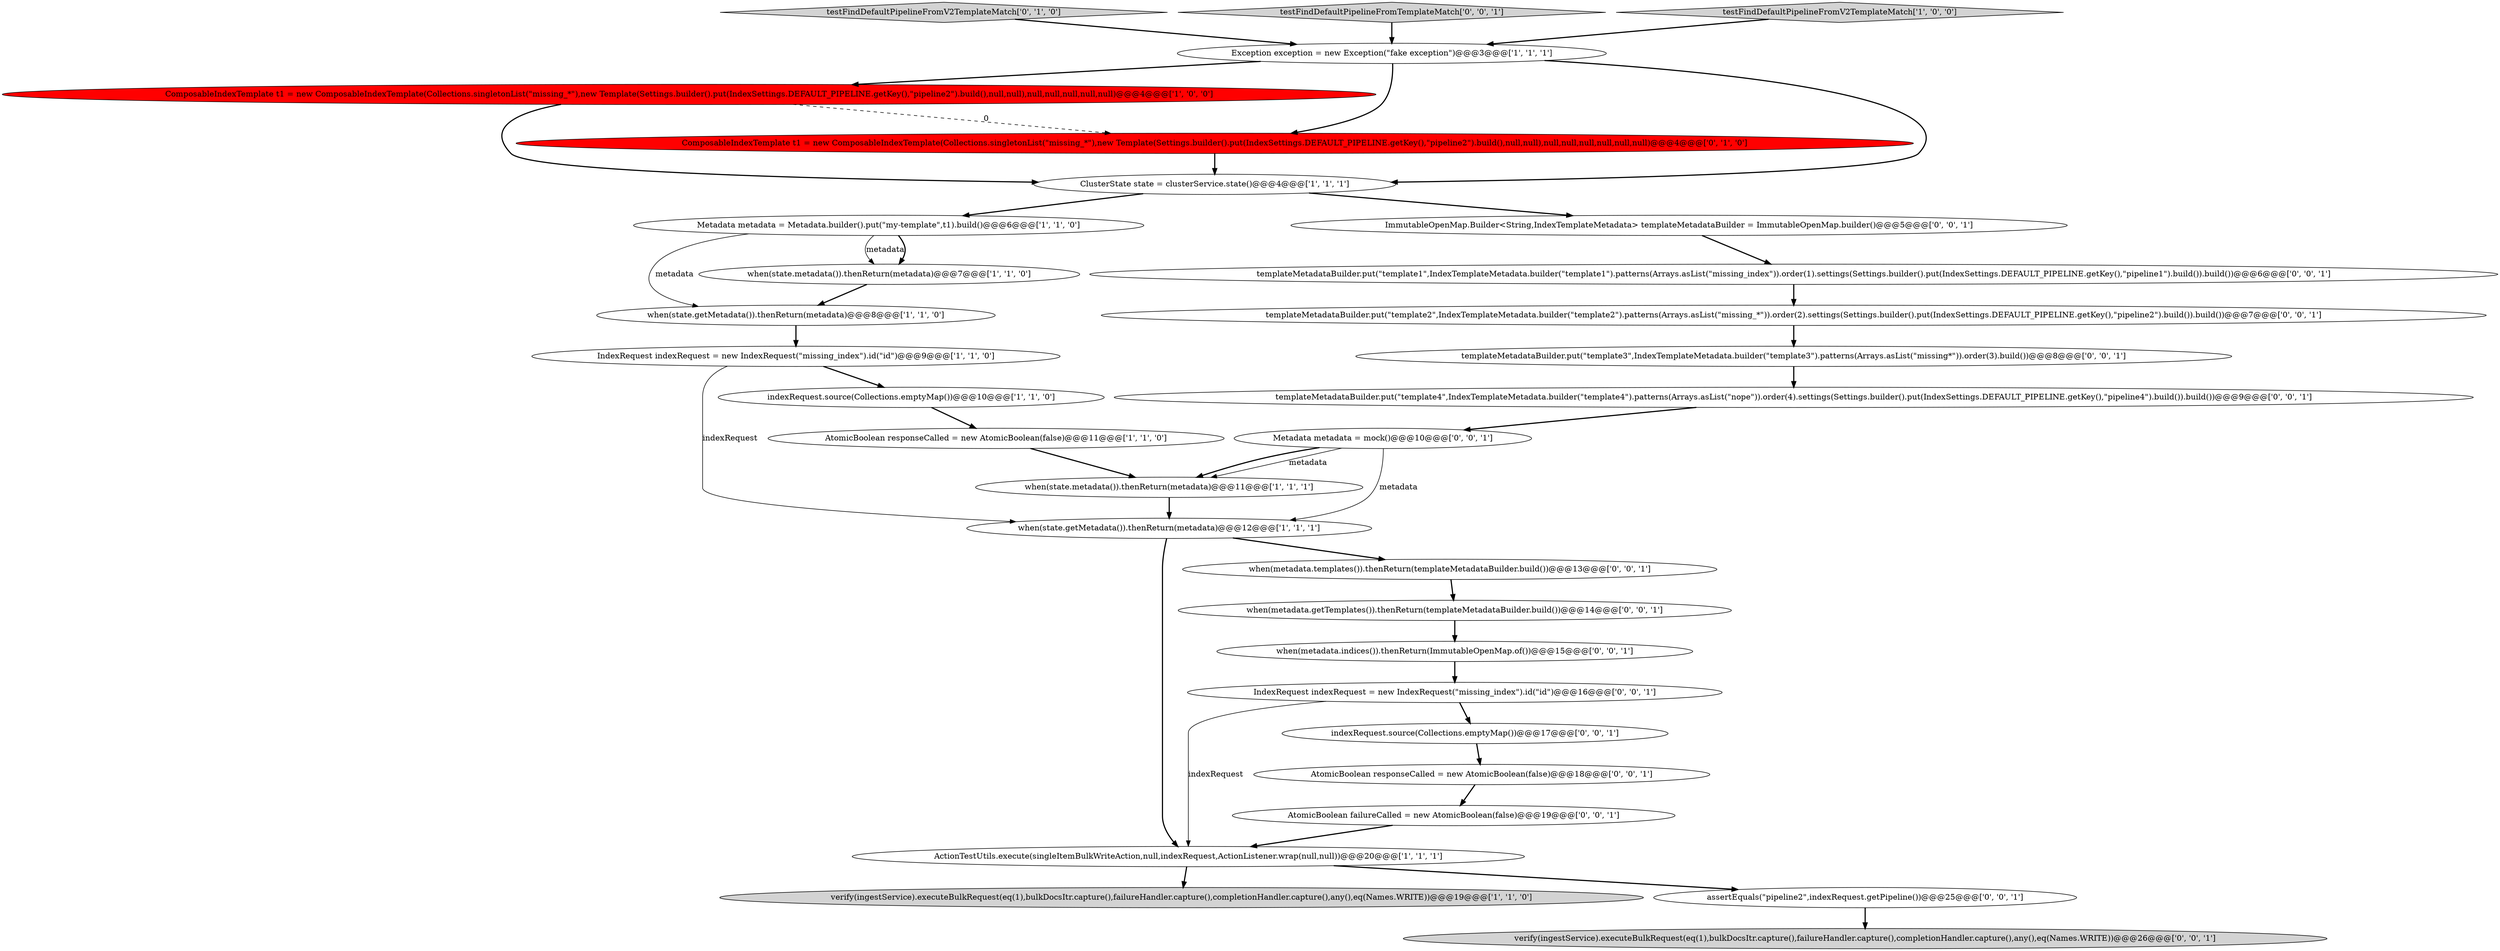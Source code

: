 digraph {
21 [style = filled, label = "when(metadata.indices()).thenReturn(ImmutableOpenMap.of())@@@15@@@['0', '0', '1']", fillcolor = white, shape = ellipse image = "AAA0AAABBB3BBB"];
4 [style = filled, label = "when(state.metadata()).thenReturn(metadata)@@@11@@@['1', '1', '1']", fillcolor = white, shape = ellipse image = "AAA0AAABBB1BBB"];
11 [style = filled, label = "AtomicBoolean responseCalled = new AtomicBoolean(false)@@@11@@@['1', '1', '0']", fillcolor = white, shape = ellipse image = "AAA0AAABBB1BBB"];
17 [style = filled, label = "Metadata metadata = mock()@@@10@@@['0', '0', '1']", fillcolor = white, shape = ellipse image = "AAA0AAABBB3BBB"];
14 [style = filled, label = "ComposableIndexTemplate t1 = new ComposableIndexTemplate(Collections.singletonList(\"missing_*\"),new Template(Settings.builder().put(IndexSettings.DEFAULT_PIPELINE.getKey(),\"pipeline2\").build(),null,null),null,null,null,null,null,null)@@@4@@@['0', '1', '0']", fillcolor = red, shape = ellipse image = "AAA1AAABBB2BBB"];
16 [style = filled, label = "AtomicBoolean responseCalled = new AtomicBoolean(false)@@@18@@@['0', '0', '1']", fillcolor = white, shape = ellipse image = "AAA0AAABBB3BBB"];
1 [style = filled, label = "verify(ingestService).executeBulkRequest(eq(1),bulkDocsItr.capture(),failureHandler.capture(),completionHandler.capture(),any(),eq(Names.WRITE))@@@19@@@['1', '1', '0']", fillcolor = lightgray, shape = ellipse image = "AAA0AAABBB1BBB"];
30 [style = filled, label = "templateMetadataBuilder.put(\"template4\",IndexTemplateMetadata.builder(\"template4\").patterns(Arrays.asList(\"nope\")).order(4).settings(Settings.builder().put(IndexSettings.DEFAULT_PIPELINE.getKey(),\"pipeline4\").build()).build())@@@9@@@['0', '0', '1']", fillcolor = white, shape = ellipse image = "AAA0AAABBB3BBB"];
24 [style = filled, label = "when(metadata.getTemplates()).thenReturn(templateMetadataBuilder.build())@@@14@@@['0', '0', '1']", fillcolor = white, shape = ellipse image = "AAA0AAABBB3BBB"];
18 [style = filled, label = "assertEquals(\"pipeline2\",indexRequest.getPipeline())@@@25@@@['0', '0', '1']", fillcolor = white, shape = ellipse image = "AAA0AAABBB3BBB"];
10 [style = filled, label = "Metadata metadata = Metadata.builder().put(\"my-template\",t1).build()@@@6@@@['1', '1', '0']", fillcolor = white, shape = ellipse image = "AAA0AAABBB1BBB"];
2 [style = filled, label = "ComposableIndexTemplate t1 = new ComposableIndexTemplate(Collections.singletonList(\"missing_*\"),new Template(Settings.builder().put(IndexSettings.DEFAULT_PIPELINE.getKey(),\"pipeline2\").build(),null,null),null,null,null,null,null)@@@4@@@['1', '0', '0']", fillcolor = red, shape = ellipse image = "AAA1AAABBB1BBB"];
22 [style = filled, label = "verify(ingestService).executeBulkRequest(eq(1),bulkDocsItr.capture(),failureHandler.capture(),completionHandler.capture(),any(),eq(Names.WRITE))@@@26@@@['0', '0', '1']", fillcolor = lightgray, shape = ellipse image = "AAA0AAABBB3BBB"];
5 [style = filled, label = "indexRequest.source(Collections.emptyMap())@@@10@@@['1', '1', '0']", fillcolor = white, shape = ellipse image = "AAA0AAABBB1BBB"];
6 [style = filled, label = "when(state.getMetadata()).thenReturn(metadata)@@@12@@@['1', '1', '1']", fillcolor = white, shape = ellipse image = "AAA0AAABBB1BBB"];
20 [style = filled, label = "ImmutableOpenMap.Builder<String,IndexTemplateMetadata> templateMetadataBuilder = ImmutableOpenMap.builder()@@@5@@@['0', '0', '1']", fillcolor = white, shape = ellipse image = "AAA0AAABBB3BBB"];
15 [style = filled, label = "testFindDefaultPipelineFromV2TemplateMatch['0', '1', '0']", fillcolor = lightgray, shape = diamond image = "AAA0AAABBB2BBB"];
8 [style = filled, label = "Exception exception = new Exception(\"fake exception\")@@@3@@@['1', '1', '1']", fillcolor = white, shape = ellipse image = "AAA0AAABBB1BBB"];
27 [style = filled, label = "testFindDefaultPipelineFromTemplateMatch['0', '0', '1']", fillcolor = lightgray, shape = diamond image = "AAA0AAABBB3BBB"];
0 [style = filled, label = "ActionTestUtils.execute(singleItemBulkWriteAction,null,indexRequest,ActionListener.wrap(null,null))@@@20@@@['1', '1', '1']", fillcolor = white, shape = ellipse image = "AAA0AAABBB1BBB"];
28 [style = filled, label = "indexRequest.source(Collections.emptyMap())@@@17@@@['0', '0', '1']", fillcolor = white, shape = ellipse image = "AAA0AAABBB3BBB"];
3 [style = filled, label = "when(state.getMetadata()).thenReturn(metadata)@@@8@@@['1', '1', '0']", fillcolor = white, shape = ellipse image = "AAA0AAABBB1BBB"];
13 [style = filled, label = "ClusterState state = clusterService.state()@@@4@@@['1', '1', '1']", fillcolor = white, shape = ellipse image = "AAA0AAABBB1BBB"];
31 [style = filled, label = "when(metadata.templates()).thenReturn(templateMetadataBuilder.build())@@@13@@@['0', '0', '1']", fillcolor = white, shape = ellipse image = "AAA0AAABBB3BBB"];
9 [style = filled, label = "when(state.metadata()).thenReturn(metadata)@@@7@@@['1', '1', '0']", fillcolor = white, shape = ellipse image = "AAA0AAABBB1BBB"];
26 [style = filled, label = "templateMetadataBuilder.put(\"template1\",IndexTemplateMetadata.builder(\"template1\").patterns(Arrays.asList(\"missing_index\")).order(1).settings(Settings.builder().put(IndexSettings.DEFAULT_PIPELINE.getKey(),\"pipeline1\").build()).build())@@@6@@@['0', '0', '1']", fillcolor = white, shape = ellipse image = "AAA0AAABBB3BBB"];
12 [style = filled, label = "IndexRequest indexRequest = new IndexRequest(\"missing_index\").id(\"id\")@@@9@@@['1', '1', '0']", fillcolor = white, shape = ellipse image = "AAA0AAABBB1BBB"];
7 [style = filled, label = "testFindDefaultPipelineFromV2TemplateMatch['1', '0', '0']", fillcolor = lightgray, shape = diamond image = "AAA0AAABBB1BBB"];
19 [style = filled, label = "templateMetadataBuilder.put(\"template2\",IndexTemplateMetadata.builder(\"template2\").patterns(Arrays.asList(\"missing_*\")).order(2).settings(Settings.builder().put(IndexSettings.DEFAULT_PIPELINE.getKey(),\"pipeline2\").build()).build())@@@7@@@['0', '0', '1']", fillcolor = white, shape = ellipse image = "AAA0AAABBB3BBB"];
29 [style = filled, label = "IndexRequest indexRequest = new IndexRequest(\"missing_index\").id(\"id\")@@@16@@@['0', '0', '1']", fillcolor = white, shape = ellipse image = "AAA0AAABBB3BBB"];
25 [style = filled, label = "AtomicBoolean failureCalled = new AtomicBoolean(false)@@@19@@@['0', '0', '1']", fillcolor = white, shape = ellipse image = "AAA0AAABBB3BBB"];
23 [style = filled, label = "templateMetadataBuilder.put(\"template3\",IndexTemplateMetadata.builder(\"template3\").patterns(Arrays.asList(\"missing*\")).order(3).build())@@@8@@@['0', '0', '1']", fillcolor = white, shape = ellipse image = "AAA0AAABBB3BBB"];
25->0 [style = bold, label=""];
13->10 [style = bold, label=""];
30->17 [style = bold, label=""];
12->5 [style = bold, label=""];
23->30 [style = bold, label=""];
4->6 [style = bold, label=""];
20->26 [style = bold, label=""];
17->6 [style = solid, label="metadata"];
31->24 [style = bold, label=""];
11->4 [style = bold, label=""];
8->14 [style = bold, label=""];
16->25 [style = bold, label=""];
6->0 [style = bold, label=""];
3->12 [style = bold, label=""];
26->19 [style = bold, label=""];
7->8 [style = bold, label=""];
28->16 [style = bold, label=""];
17->4 [style = solid, label="metadata"];
2->13 [style = bold, label=""];
29->28 [style = bold, label=""];
10->3 [style = solid, label="metadata"];
18->22 [style = bold, label=""];
21->29 [style = bold, label=""];
6->31 [style = bold, label=""];
2->14 [style = dashed, label="0"];
8->2 [style = bold, label=""];
24->21 [style = bold, label=""];
0->1 [style = bold, label=""];
19->23 [style = bold, label=""];
29->0 [style = solid, label="indexRequest"];
10->9 [style = solid, label="metadata"];
9->3 [style = bold, label=""];
0->18 [style = bold, label=""];
10->9 [style = bold, label=""];
5->11 [style = bold, label=""];
14->13 [style = bold, label=""];
12->6 [style = solid, label="indexRequest"];
27->8 [style = bold, label=""];
15->8 [style = bold, label=""];
17->4 [style = bold, label=""];
8->13 [style = bold, label=""];
13->20 [style = bold, label=""];
}
